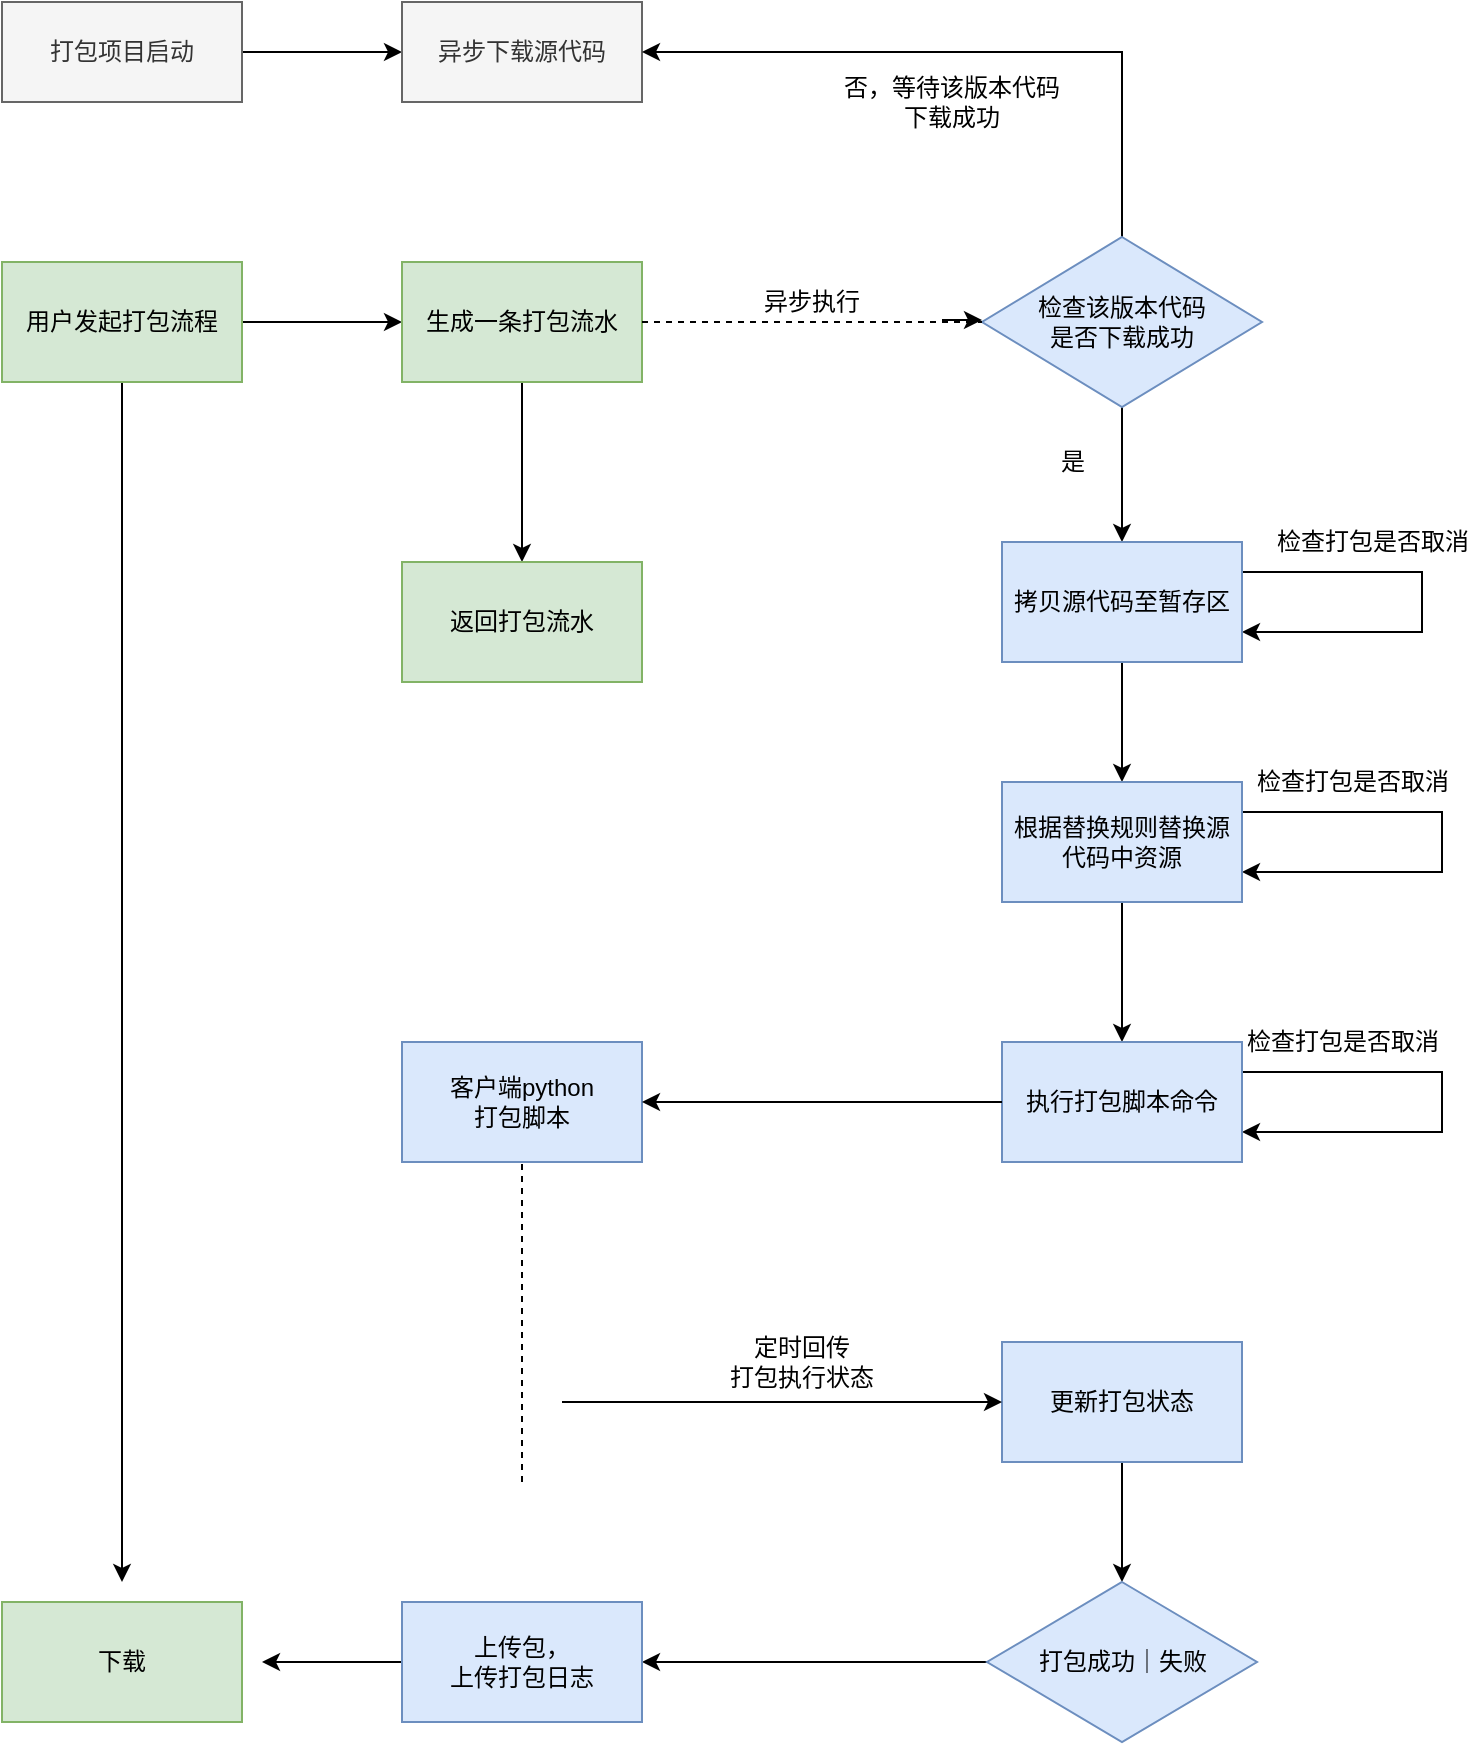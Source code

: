 <mxfile version="13.6.6" type="github" pages="3">
  <diagram id="ulKKX-_2yT6_tUYeoeOP" name="Page-1">
    <mxGraphModel dx="1613" dy="849" grid="1" gridSize="10" guides="1" tooltips="1" connect="1" arrows="1" fold="1" page="1" pageScale="1" pageWidth="827" pageHeight="1169" math="0" shadow="0">
      <root>
        <mxCell id="0" />
        <mxCell id="1" parent="0" />
        <mxCell id="a2ENnixMmrG3ERMFMskv-2" style="edgeStyle=orthogonalEdgeStyle;rounded=0;orthogonalLoop=1;jettySize=auto;html=1;exitX=1;exitY=0.5;exitDx=0;exitDy=0;entryX=0;entryY=0.5;entryDx=0;entryDy=0;" parent="1" source="a2ENnixMmrG3ERMFMskv-1" target="a2ENnixMmrG3ERMFMskv-3" edge="1">
          <mxGeometry relative="1" as="geometry">
            <mxPoint x="270" y="65" as="targetPoint" />
          </mxGeometry>
        </mxCell>
        <mxCell id="a2ENnixMmrG3ERMFMskv-1" value="打包项目启动" style="rounded=0;whiteSpace=wrap;html=1;fillColor=#f5f5f5;strokeColor=#666666;fontColor=#333333;" parent="1" vertex="1">
          <mxGeometry x="80" y="40" width="120" height="50" as="geometry" />
        </mxCell>
        <mxCell id="a2ENnixMmrG3ERMFMskv-3" value="异步下载源代码" style="rounded=0;whiteSpace=wrap;html=1;fillColor=#f5f5f5;strokeColor=#666666;fontColor=#333333;" parent="1" vertex="1">
          <mxGeometry x="280" y="40" width="120" height="50" as="geometry" />
        </mxCell>
        <mxCell id="a2ENnixMmrG3ERMFMskv-5" style="edgeStyle=orthogonalEdgeStyle;rounded=0;orthogonalLoop=1;jettySize=auto;html=1;exitX=1;exitY=0.5;exitDx=0;exitDy=0;" parent="1" source="a2ENnixMmrG3ERMFMskv-4" edge="1">
          <mxGeometry relative="1" as="geometry">
            <mxPoint x="280" y="200" as="targetPoint" />
          </mxGeometry>
        </mxCell>
        <mxCell id="a2ENnixMmrG3ERMFMskv-61" style="edgeStyle=none;rounded=0;orthogonalLoop=1;jettySize=auto;html=1;" parent="1" source="a2ENnixMmrG3ERMFMskv-4" edge="1">
          <mxGeometry relative="1" as="geometry">
            <mxPoint x="140" y="830" as="targetPoint" />
          </mxGeometry>
        </mxCell>
        <mxCell id="a2ENnixMmrG3ERMFMskv-4" value="用户发起打包流程" style="rounded=0;whiteSpace=wrap;html=1;fillColor=#d5e8d4;strokeColor=#82b366;" parent="1" vertex="1">
          <mxGeometry x="80" y="170" width="120" height="60" as="geometry" />
        </mxCell>
        <mxCell id="a2ENnixMmrG3ERMFMskv-9" style="edgeStyle=orthogonalEdgeStyle;rounded=0;orthogonalLoop=1;jettySize=auto;html=1;exitX=0.5;exitY=0;exitDx=0;exitDy=0;entryX=1;entryY=0.5;entryDx=0;entryDy=0;" parent="1" source="a2ENnixMmrG3ERMFMskv-7" target="a2ENnixMmrG3ERMFMskv-3" edge="1">
          <mxGeometry relative="1" as="geometry" />
        </mxCell>
        <mxCell id="a2ENnixMmrG3ERMFMskv-18" style="edgeStyle=orthogonalEdgeStyle;rounded=0;orthogonalLoop=1;jettySize=auto;html=1;exitX=0.5;exitY=1;exitDx=0;exitDy=0;entryX=0.5;entryY=0;entryDx=0;entryDy=0;" parent="1" source="a2ENnixMmrG3ERMFMskv-7" target="a2ENnixMmrG3ERMFMskv-19" edge="1">
          <mxGeometry relative="1" as="geometry">
            <mxPoint x="580" y="310" as="targetPoint" />
          </mxGeometry>
        </mxCell>
        <mxCell id="a2ENnixMmrG3ERMFMskv-7" value="检查该版本代码&lt;br&gt;是否下载成功" style="rhombus;whiteSpace=wrap;html=1;fillColor=#dae8fc;strokeColor=#6c8ebf;" parent="1" vertex="1">
          <mxGeometry x="570" y="157.5" width="140" height="85" as="geometry" />
        </mxCell>
        <mxCell id="a2ENnixMmrG3ERMFMskv-11" value="否，等待该版本代码下载成功" style="text;html=1;strokeColor=none;fillColor=none;align=center;verticalAlign=middle;whiteSpace=wrap;rounded=0;" parent="1" vertex="1">
          <mxGeometry x="500" y="80" width="110" height="20" as="geometry" />
        </mxCell>
        <mxCell id="a2ENnixMmrG3ERMFMskv-13" value="是" style="text;html=1;align=center;verticalAlign=middle;resizable=0;points=[];autosize=1;" parent="1" vertex="1">
          <mxGeometry x="600" y="260" width="30" height="20" as="geometry" />
        </mxCell>
        <mxCell id="a2ENnixMmrG3ERMFMskv-43" style="edgeStyle=none;rounded=0;orthogonalLoop=1;jettySize=auto;html=1;" parent="1" source="a2ENnixMmrG3ERMFMskv-15" edge="1">
          <mxGeometry relative="1" as="geometry">
            <mxPoint x="340" y="320" as="targetPoint" />
          </mxGeometry>
        </mxCell>
        <mxCell id="a2ENnixMmrG3ERMFMskv-15" value="生成一条打包流水" style="rounded=0;whiteSpace=wrap;html=1;fillColor=#d5e8d4;strokeColor=#82b366;" parent="1" vertex="1">
          <mxGeometry x="280" y="170" width="120" height="60" as="geometry" />
        </mxCell>
        <mxCell id="a2ENnixMmrG3ERMFMskv-20" style="edgeStyle=orthogonalEdgeStyle;rounded=0;orthogonalLoop=1;jettySize=auto;html=1;exitX=0.5;exitY=1;exitDx=0;exitDy=0;entryX=0.5;entryY=0;entryDx=0;entryDy=0;" parent="1" source="a2ENnixMmrG3ERMFMskv-19" target="a2ENnixMmrG3ERMFMskv-21" edge="1">
          <mxGeometry relative="1" as="geometry">
            <mxPoint x="580" y="430" as="targetPoint" />
          </mxGeometry>
        </mxCell>
        <mxCell id="a2ENnixMmrG3ERMFMskv-36" style="edgeStyle=orthogonalEdgeStyle;rounded=0;orthogonalLoop=1;jettySize=auto;html=1;exitX=1;exitY=0.25;exitDx=0;exitDy=0;entryX=1;entryY=0.75;entryDx=0;entryDy=0;" parent="1" source="a2ENnixMmrG3ERMFMskv-19" target="a2ENnixMmrG3ERMFMskv-19" edge="1">
          <mxGeometry relative="1" as="geometry">
            <mxPoint x="790" y="370" as="targetPoint" />
            <Array as="points">
              <mxPoint x="790" y="325" />
              <mxPoint x="790" y="355" />
            </Array>
          </mxGeometry>
        </mxCell>
        <mxCell id="a2ENnixMmrG3ERMFMskv-19" value="拷贝源代码至暂存区" style="rounded=0;whiteSpace=wrap;html=1;fillColor=#dae8fc;strokeColor=#6c8ebf;" parent="1" vertex="1">
          <mxGeometry x="580" y="310" width="120" height="60" as="geometry" />
        </mxCell>
        <mxCell id="a2ENnixMmrG3ERMFMskv-22" style="edgeStyle=orthogonalEdgeStyle;rounded=0;orthogonalLoop=1;jettySize=auto;html=1;exitX=0.5;exitY=1;exitDx=0;exitDy=0;" parent="1" source="a2ENnixMmrG3ERMFMskv-21" edge="1">
          <mxGeometry relative="1" as="geometry">
            <mxPoint x="640" y="560" as="targetPoint" />
          </mxGeometry>
        </mxCell>
        <mxCell id="a2ENnixMmrG3ERMFMskv-38" style="edgeStyle=orthogonalEdgeStyle;rounded=0;orthogonalLoop=1;jettySize=auto;html=1;exitX=1;exitY=0.25;exitDx=0;exitDy=0;entryX=1;entryY=0.75;entryDx=0;entryDy=0;" parent="1" source="a2ENnixMmrG3ERMFMskv-21" target="a2ENnixMmrG3ERMFMskv-21" edge="1">
          <mxGeometry relative="1" as="geometry">
            <mxPoint x="710" y="480" as="targetPoint" />
            <Array as="points">
              <mxPoint x="800" y="445" />
              <mxPoint x="800" y="475" />
            </Array>
          </mxGeometry>
        </mxCell>
        <mxCell id="a2ENnixMmrG3ERMFMskv-21" value="根据替换规则替换源代码中资源" style="rounded=0;whiteSpace=wrap;html=1;fillColor=#dae8fc;strokeColor=#6c8ebf;" parent="1" vertex="1">
          <mxGeometry x="580" y="430" width="120" height="60" as="geometry" />
        </mxCell>
        <mxCell id="a2ENnixMmrG3ERMFMskv-40" style="edgeStyle=orthogonalEdgeStyle;rounded=0;orthogonalLoop=1;jettySize=auto;html=1;exitX=1;exitY=0.25;exitDx=0;exitDy=0;entryX=1;entryY=0.75;entryDx=0;entryDy=0;" parent="1" source="a2ENnixMmrG3ERMFMskv-23" target="a2ENnixMmrG3ERMFMskv-23" edge="1">
          <mxGeometry relative="1" as="geometry">
            <mxPoint x="710" y="610" as="targetPoint" />
            <Array as="points">
              <mxPoint x="800" y="575" />
              <mxPoint x="800" y="605" />
            </Array>
          </mxGeometry>
        </mxCell>
        <mxCell id="a2ENnixMmrG3ERMFMskv-23" value="执行打包脚本命令" style="rounded=0;whiteSpace=wrap;html=1;fillColor=#dae8fc;strokeColor=#6c8ebf;" parent="1" vertex="1">
          <mxGeometry x="580" y="560" width="120" height="60" as="geometry" />
        </mxCell>
        <mxCell id="a2ENnixMmrG3ERMFMskv-37" value="检查打包是否取消" style="text;html=1;align=center;verticalAlign=middle;resizable=0;points=[];autosize=1;" parent="1" vertex="1">
          <mxGeometry x="710" y="300" width="110" height="20" as="geometry" />
        </mxCell>
        <mxCell id="a2ENnixMmrG3ERMFMskv-39" value="检查打包是否取消" style="text;html=1;align=center;verticalAlign=middle;resizable=0;points=[];autosize=1;" parent="1" vertex="1">
          <mxGeometry x="700" y="420" width="110" height="20" as="geometry" />
        </mxCell>
        <mxCell id="a2ENnixMmrG3ERMFMskv-41" value="检查打包是否取消" style="text;html=1;align=center;verticalAlign=middle;resizable=0;points=[];autosize=1;" parent="1" vertex="1">
          <mxGeometry x="695" y="550" width="110" height="20" as="geometry" />
        </mxCell>
        <mxCell id="a2ENnixMmrG3ERMFMskv-44" value="返回打包流水" style="rounded=0;whiteSpace=wrap;html=1;fillColor=#d5e8d4;strokeColor=#82b366;" parent="1" vertex="1">
          <mxGeometry x="280" y="320" width="120" height="60" as="geometry" />
        </mxCell>
        <mxCell id="a2ENnixMmrG3ERMFMskv-45" value="" style="endArrow=none;dashed=1;html=1;exitX=1;exitY=0.5;exitDx=0;exitDy=0;entryX=0;entryY=0.5;entryDx=0;entryDy=0;" parent="1" source="a2ENnixMmrG3ERMFMskv-15" target="a2ENnixMmrG3ERMFMskv-7" edge="1">
          <mxGeometry width="50" height="50" relative="1" as="geometry">
            <mxPoint x="300" y="460" as="sourcePoint" />
            <mxPoint x="560" y="200" as="targetPoint" />
          </mxGeometry>
        </mxCell>
        <mxCell id="a2ENnixMmrG3ERMFMskv-46" value="异步执行" style="text;html=1;strokeColor=none;fillColor=none;align=center;verticalAlign=middle;whiteSpace=wrap;rounded=0;" parent="1" vertex="1">
          <mxGeometry x="450" y="180" width="70" height="20" as="geometry" />
        </mxCell>
        <mxCell id="a2ENnixMmrG3ERMFMskv-47" value="" style="endArrow=classic;html=1;" parent="1" edge="1">
          <mxGeometry width="50" height="50" relative="1" as="geometry">
            <mxPoint x="550" y="199" as="sourcePoint" />
            <mxPoint x="570" y="199" as="targetPoint" />
          </mxGeometry>
        </mxCell>
        <mxCell id="a2ENnixMmrG3ERMFMskv-48" value="客户端python&lt;br&gt;打包脚本" style="rounded=0;whiteSpace=wrap;html=1;fillColor=#dae8fc;strokeColor=#6c8ebf;" parent="1" vertex="1">
          <mxGeometry x="280" y="560" width="120" height="60" as="geometry" />
        </mxCell>
        <mxCell id="a2ENnixMmrG3ERMFMskv-49" value="" style="endArrow=classic;html=1;entryX=1;entryY=0.5;entryDx=0;entryDy=0;exitX=0;exitY=0.5;exitDx=0;exitDy=0;" parent="1" source="a2ENnixMmrG3ERMFMskv-23" target="a2ENnixMmrG3ERMFMskv-48" edge="1">
          <mxGeometry width="50" height="50" relative="1" as="geometry">
            <mxPoint x="570" y="590" as="sourcePoint" />
            <mxPoint x="340" y="570" as="targetPoint" />
          </mxGeometry>
        </mxCell>
        <mxCell id="a2ENnixMmrG3ERMFMskv-51" value="" style="endArrow=none;dashed=1;html=1;entryX=0.5;entryY=1;entryDx=0;entryDy=0;" parent="1" target="a2ENnixMmrG3ERMFMskv-48" edge="1">
          <mxGeometry width="50" height="50" relative="1" as="geometry">
            <mxPoint x="340" y="780" as="sourcePoint" />
            <mxPoint x="340" y="800" as="targetPoint" />
          </mxGeometry>
        </mxCell>
        <mxCell id="a2ENnixMmrG3ERMFMskv-56" style="edgeStyle=none;rounded=0;orthogonalLoop=1;jettySize=auto;html=1;exitX=0.5;exitY=1;exitDx=0;exitDy=0;" parent="1" source="a2ENnixMmrG3ERMFMskv-52" target="a2ENnixMmrG3ERMFMskv-57" edge="1">
          <mxGeometry relative="1" as="geometry">
            <mxPoint x="640" y="850" as="targetPoint" />
          </mxGeometry>
        </mxCell>
        <mxCell id="a2ENnixMmrG3ERMFMskv-52" value="更新打包状态" style="rounded=0;whiteSpace=wrap;html=1;fillColor=#dae8fc;strokeColor=#6c8ebf;" parent="1" vertex="1">
          <mxGeometry x="580" y="710" width="120" height="60" as="geometry" />
        </mxCell>
        <mxCell id="a2ENnixMmrG3ERMFMskv-53" value="" style="endArrow=classic;html=1;entryX=0;entryY=0.5;entryDx=0;entryDy=0;" parent="1" target="a2ENnixMmrG3ERMFMskv-52" edge="1">
          <mxGeometry width="50" height="50" relative="1" as="geometry">
            <mxPoint x="360" y="740" as="sourcePoint" />
            <mxPoint x="570" y="760" as="targetPoint" />
          </mxGeometry>
        </mxCell>
        <mxCell id="a2ENnixMmrG3ERMFMskv-55" value="定时回传&lt;br&gt;打包执行状态" style="text;html=1;strokeColor=none;fillColor=none;align=center;verticalAlign=middle;whiteSpace=wrap;rounded=0;" parent="1" vertex="1">
          <mxGeometry x="430" y="710" width="100" height="20" as="geometry" />
        </mxCell>
        <mxCell id="a2ENnixMmrG3ERMFMskv-58" style="edgeStyle=none;rounded=0;orthogonalLoop=1;jettySize=auto;html=1;exitX=0;exitY=0.5;exitDx=0;exitDy=0;" parent="1" source="a2ENnixMmrG3ERMFMskv-57" edge="1">
          <mxGeometry relative="1" as="geometry">
            <mxPoint x="400" y="870" as="targetPoint" />
            <Array as="points">
              <mxPoint x="410" y="870" />
            </Array>
          </mxGeometry>
        </mxCell>
        <mxCell id="a2ENnixMmrG3ERMFMskv-57" value="打包成功｜失败" style="rhombus;whiteSpace=wrap;html=1;fillColor=#dae8fc;strokeColor=#6c8ebf;" parent="1" vertex="1">
          <mxGeometry x="572.5" y="830" width="135" height="80" as="geometry" />
        </mxCell>
        <mxCell id="a2ENnixMmrG3ERMFMskv-60" style="edgeStyle=none;rounded=0;orthogonalLoop=1;jettySize=auto;html=1;exitX=0;exitY=0.5;exitDx=0;exitDy=0;" parent="1" source="a2ENnixMmrG3ERMFMskv-59" edge="1">
          <mxGeometry relative="1" as="geometry">
            <mxPoint x="210" y="870" as="targetPoint" />
          </mxGeometry>
        </mxCell>
        <mxCell id="a2ENnixMmrG3ERMFMskv-59" value="上传包，&lt;br&gt;上传打包日志" style="rounded=0;whiteSpace=wrap;html=1;fillColor=#dae8fc;strokeColor=#6c8ebf;" parent="1" vertex="1">
          <mxGeometry x="280" y="840" width="120" height="60" as="geometry" />
        </mxCell>
        <mxCell id="a2ENnixMmrG3ERMFMskv-62" value="下载" style="rounded=0;whiteSpace=wrap;html=1;fillColor=#d5e8d4;strokeColor=#82b366;" parent="1" vertex="1">
          <mxGeometry x="80" y="840" width="120" height="60" as="geometry" />
        </mxCell>
      </root>
    </mxGraphModel>
  </diagram>
  <diagram id="QjaUUyJljBBhDfW_3G51" name="Page-2">
    <mxGraphModel dx="1426" dy="793" grid="1" gridSize="10" guides="1" tooltips="1" connect="1" arrows="1" fold="1" page="1" pageScale="1" pageWidth="827" pageHeight="1169" math="0" shadow="0">
      <root>
        <mxCell id="JKfV1_X1TnJ_SVFIYIhv-0" />
        <mxCell id="JKfV1_X1TnJ_SVFIYIhv-1" parent="JKfV1_X1TnJ_SVFIYIhv-0" />
        <mxCell id="JKfV1_X1TnJ_SVFIYIhv-2" value="规则配置管理模块" style="rounded=0;whiteSpace=wrap;html=1;fillColor=#f5f5f5;strokeColor=#666666;fontColor=#333333;" vertex="1" parent="JKfV1_X1TnJ_SVFIYIhv-1">
          <mxGeometry x="190" y="110" width="100" height="50" as="geometry" />
        </mxCell>
        <mxCell id="JKfV1_X1TnJ_SVFIYIhv-3" value="资源管理模块" style="rounded=0;whiteSpace=wrap;html=1;fillColor=#dae8fc;strokeColor=#6c8ebf;" vertex="1" parent="JKfV1_X1TnJ_SVFIYIhv-1">
          <mxGeometry x="340" y="110" width="100" height="50" as="geometry" />
        </mxCell>
        <mxCell id="JKfV1_X1TnJ_SVFIYIhv-4" value="规则引擎模块" style="rounded=0;whiteSpace=wrap;html=1;fillColor=#e1d5e7;strokeColor=#9673a6;" vertex="1" parent="JKfV1_X1TnJ_SVFIYIhv-1">
          <mxGeometry x="190" y="200" width="170" height="60" as="geometry" />
        </mxCell>
        <mxCell id="JKfV1_X1TnJ_SVFIYIhv-6" value="打包服务模块" style="rounded=0;whiteSpace=wrap;html=1;fillColor=#fff2cc;strokeColor=#d6b656;" vertex="1" parent="JKfV1_X1TnJ_SVFIYIhv-1">
          <mxGeometry x="430" y="200" width="160" height="60" as="geometry" />
        </mxCell>
        <mxCell id="JKfV1_X1TnJ_SVFIYIhv-7" value="命令执行模块" style="rounded=0;whiteSpace=wrap;html=1;fillColor=#d5e8d4;strokeColor=#82b366;" vertex="1" parent="JKfV1_X1TnJ_SVFIYIhv-1">
          <mxGeometry x="190" y="290" width="410" height="60" as="geometry" />
        </mxCell>
        <mxCell id="JKfV1_X1TnJ_SVFIYIhv-8" value="打包平台模块图" style="text;html=1;strokeColor=none;fillColor=none;align=center;verticalAlign=middle;whiteSpace=wrap;rounded=0;" vertex="1" parent="JKfV1_X1TnJ_SVFIYIhv-1">
          <mxGeometry x="120" y="50" width="100" height="30" as="geometry" />
        </mxCell>
        <mxCell id="JKfV1_X1TnJ_SVFIYIhv-10" value="Mongo库" style="rounded=0;whiteSpace=wrap;html=1;fillColor=#f8cecc;strokeColor=#b85450;" vertex="1" parent="JKfV1_X1TnJ_SVFIYIhv-1">
          <mxGeometry x="190" y="380" width="160" height="60" as="geometry" />
        </mxCell>
        <mxCell id="JKfV1_X1TnJ_SVFIYIhv-11" value="协作套件" style="rounded=0;whiteSpace=wrap;html=1;fillColor=#1ba1e2;strokeColor=#006EAF;fontColor=#ffffff;" vertex="1" parent="JKfV1_X1TnJ_SVFIYIhv-1">
          <mxGeometry x="440" y="380" width="160" height="60" as="geometry" />
        </mxCell>
        <mxCell id="7lyn-3hFMQ_uN5evzmb_-0" value="源代码管理模块" style="rounded=0;whiteSpace=wrap;html=1;fillColor=#60a917;strokeColor=#2D7600;fontColor=#ffffff;" vertex="1" parent="JKfV1_X1TnJ_SVFIYIhv-1">
          <mxGeometry x="480" y="110" width="110" height="50" as="geometry" />
        </mxCell>
      </root>
    </mxGraphModel>
  </diagram>
  <diagram id="puIXVoG8FGPgYJ6k_jpT" name="Page-3">
    <mxGraphModel dx="1426" dy="793" grid="1" gridSize="10" guides="1" tooltips="1" connect="1" arrows="1" fold="1" page="1" pageScale="1" pageWidth="827" pageHeight="1169" math="0" shadow="0">
      <root>
        <mxCell id="-WU613z30yemK6nG-DPm-0" />
        <mxCell id="-WU613z30yemK6nG-DPm-1" parent="-WU613z30yemK6nG-DPm-0" />
        <mxCell id="-WU613z30yemK6nG-DPm-2" value="" style="whiteSpace=wrap;html=1;aspect=fixed;fillColor=#dae8fc;strokeColor=#6c8ebf;" vertex="1" parent="-WU613z30yemK6nG-DPm-1">
          <mxGeometry x="170" y="60" width="410" height="410" as="geometry" />
        </mxCell>
        <mxCell id="-WU613z30yemK6nG-DPm-3" value="Group" style="text;html=1;strokeColor=none;fillColor=none;align=center;verticalAlign=middle;whiteSpace=wrap;rounded=0;" vertex="1" parent="-WU613z30yemK6nG-DPm-1">
          <mxGeometry x="190" y="70" width="60" height="30" as="geometry" />
        </mxCell>
        <mxCell id="-WU613z30yemK6nG-DPm-5" value="" style="whiteSpace=wrap;html=1;aspect=fixed;fillColor=#d5e8d4;strokeColor=#82b366;" vertex="1" parent="-WU613z30yemK6nG-DPm-1">
          <mxGeometry x="210" y="100" width="310" height="310" as="geometry" />
        </mxCell>
        <mxCell id="-WU613z30yemK6nG-DPm-6" value="Row" style="text;html=1;strokeColor=none;fillColor=none;align=center;verticalAlign=middle;whiteSpace=wrap;rounded=0;" vertex="1" parent="-WU613z30yemK6nG-DPm-1">
          <mxGeometry x="230" y="120" width="40" height="20" as="geometry" />
        </mxCell>
        <mxCell id="-WU613z30yemK6nG-DPm-7" value="" style="whiteSpace=wrap;html=1;aspect=fixed;fillColor=#fff2cc;strokeColor=#d6b656;" vertex="1" parent="-WU613z30yemK6nG-DPm-1">
          <mxGeometry x="260" y="160" width="190" height="190" as="geometry" />
        </mxCell>
        <mxCell id="-WU613z30yemK6nG-DPm-8" value="Rule" style="text;html=1;strokeColor=none;fillColor=none;align=center;verticalAlign=middle;whiteSpace=wrap;rounded=0;" vertex="1" parent="-WU613z30yemK6nG-DPm-1">
          <mxGeometry x="290" y="180" width="40" height="20" as="geometry" />
        </mxCell>
        <mxCell id="-WU613z30yemK6nG-DPm-9" style="edgeStyle=none;rounded=0;orthogonalLoop=1;jettySize=auto;html=1;exitX=0.5;exitY=1;exitDx=0;exitDy=0;" edge="1" parent="-WU613z30yemK6nG-DPm-1" source="-WU613z30yemK6nG-DPm-8" target="-WU613z30yemK6nG-DPm-8">
          <mxGeometry relative="1" as="geometry" />
        </mxCell>
        <mxCell id="-WU613z30yemK6nG-DPm-10" style="edgeStyle=none;rounded=0;orthogonalLoop=1;jettySize=auto;html=1;exitX=1;exitY=1;exitDx=0;exitDy=0;" edge="1" parent="-WU613z30yemK6nG-DPm-1" source="-WU613z30yemK6nG-DPm-2" target="-WU613z30yemK6nG-DPm-2">
          <mxGeometry relative="1" as="geometry" />
        </mxCell>
      </root>
    </mxGraphModel>
  </diagram>
</mxfile>
